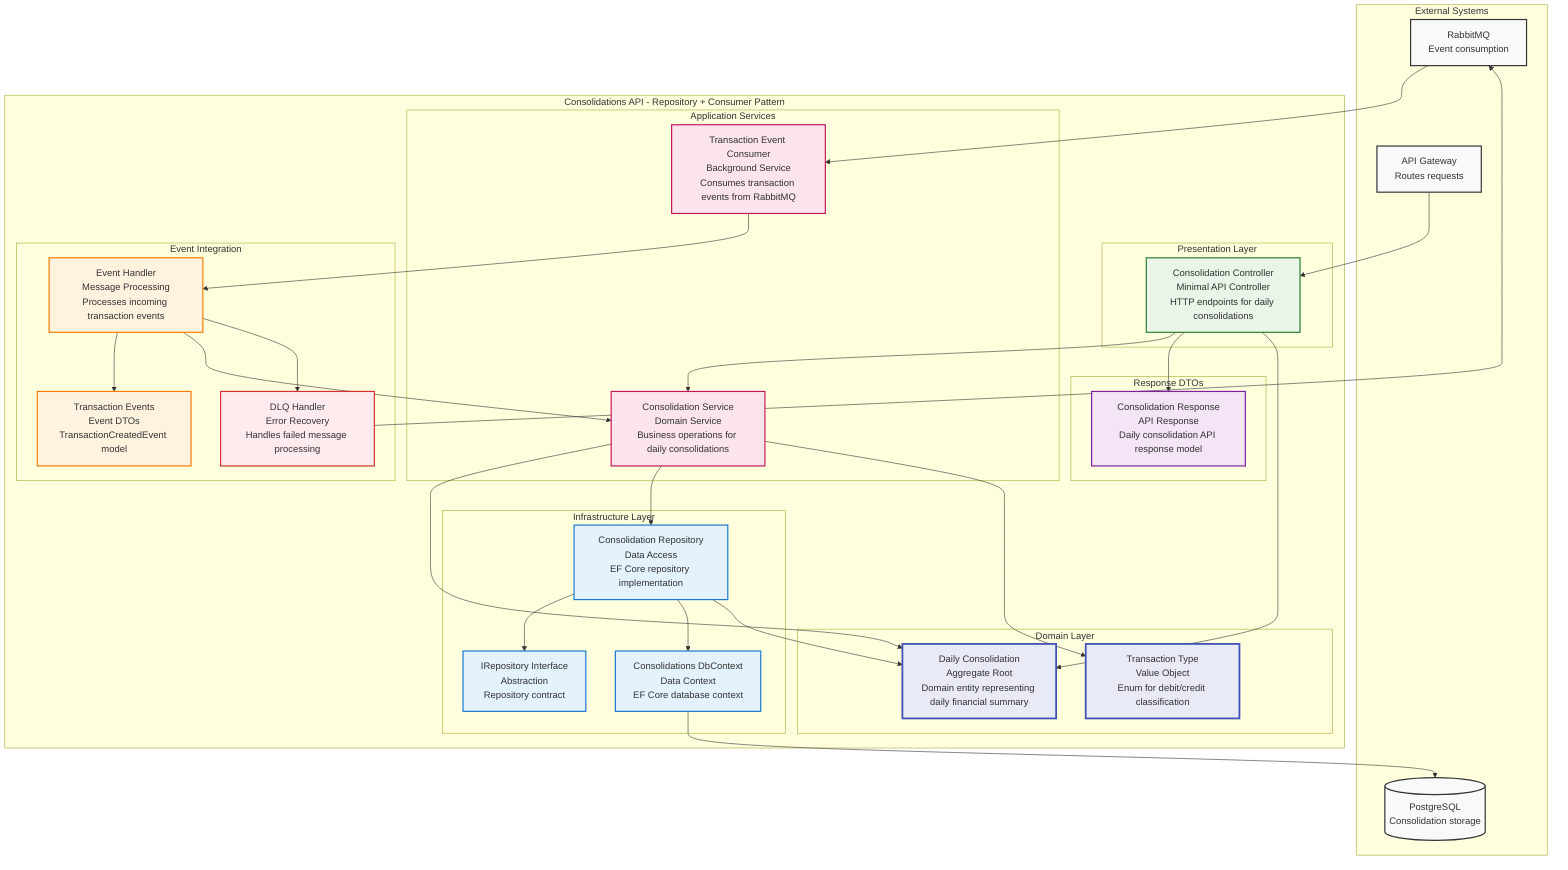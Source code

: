 graph TB
  subgraph External[External Systems]
    Gateway[API Gateway<br/>Routes requests]
    Database[(PostgreSQL<br/>Consolidation storage)]
    RabbitMQ[RabbitMQ<br/>Event consumption]
  end

  subgraph ConsolidationsAPI[Consolidations API - Repository + Consumer Pattern]
    subgraph Presentation[Presentation Layer]
      Controller[Consolidation Controller<br/>Minimal API Controller<br/>HTTP endpoints for daily consolidations]
    end

    subgraph Application[Application Services]
      CoService[Consolidation Service<br/>Domain Service<br/>Business operations for daily consolidations]
      Consumer[Transaction Event Consumer<br/>Background Service<br/>Consumes transaction events from RabbitMQ]
    end

    subgraph Domain[Domain Layer]
      Consolidation[Daily Consolidation<br/>Aggregate Root<br/>Domain entity representing daily financial summary]
      TransactionType[Transaction Type<br/>Value Object<br/>Enum for debit/credit classification]
    end

    subgraph Infrastructure[Infrastructure Layer]
      Repository[Consolidation Repository<br/>Data Access<br/>EF Core repository implementation]
      DbContext[Consolidations DbContext<br/>Data Context<br/>EF Core database context]
      RepositoryInterface[IRepository Interface<br/>Abstraction<br/>Repository contract]
    end

    subgraph Integration[Event Integration]
      EventModel[Transaction Events<br/>Event DTOs<br/>TransactionCreatedEvent model]
      EventHandler[Event Handler<br/>Message Processing<br/>Processes incoming transaction events]
      DLQHandler[DLQ Handler<br/>Error Recovery<br/>Handles failed message processing]
    end

    subgraph DTOs[Response DTOs]
      ResponseDto[Consolidation Response<br/>API Response<br/>Daily consolidation API response model]
    end
  end

  %% External connections
  Gateway --> Controller
  RabbitMQ --> Consumer
  DbContext --> Database

  %% HTTP API flow
  Controller --> CoService
  Controller --> ResponseDto

  %% Event consumption flow
  Consumer --> EventHandler
  EventHandler --> EventModel
  EventHandler --> CoService
  EventHandler --> DLQHandler
  DLQHandler --> RabbitMQ

  %% Domain service operations
  CoService --> Consolidation
  CoService --> Repository
  CoService --> TransactionType

  %% Data access layer
  Repository --> RepositoryInterface
  Repository --> DbContext
  Repository --> Consolidation

  %% Response mapping
  Controller --> Consolidation

  %% Styling
  classDef external fill:#f9f9f9,stroke:#333,stroke-width:2px
  classDef presentation fill:#e8f5e8,stroke:#2e7d32,stroke-width:2px
  classDef application fill:#fce4ec,stroke:#c2185b,stroke-width:2px
  classDef domain fill:#e8eaf6,stroke:#3f51b5,stroke-width:3px
  classDef infrastructure fill:#e3f2fd,stroke:#1976d2,stroke-width:2px
  classDef integration fill:#fff3e0,stroke:#f57c00,stroke-width:2px
  classDef dto fill:#f3e5f5,stroke:#7b1fa2,stroke-width:2px
  classDef error fill:#ffebee,stroke:#d32f2f,stroke-width:2px

  class Gateway,Database,RabbitMQ external
  class Controller presentation
  class CoService,Consumer application
  class Consolidation,TransactionType domain
  class Repository,DbContext,RepositoryInterface infrastructure
  class EventModel,EventHandler integration
  class ResponseDto dto
  class DLQHandler error
